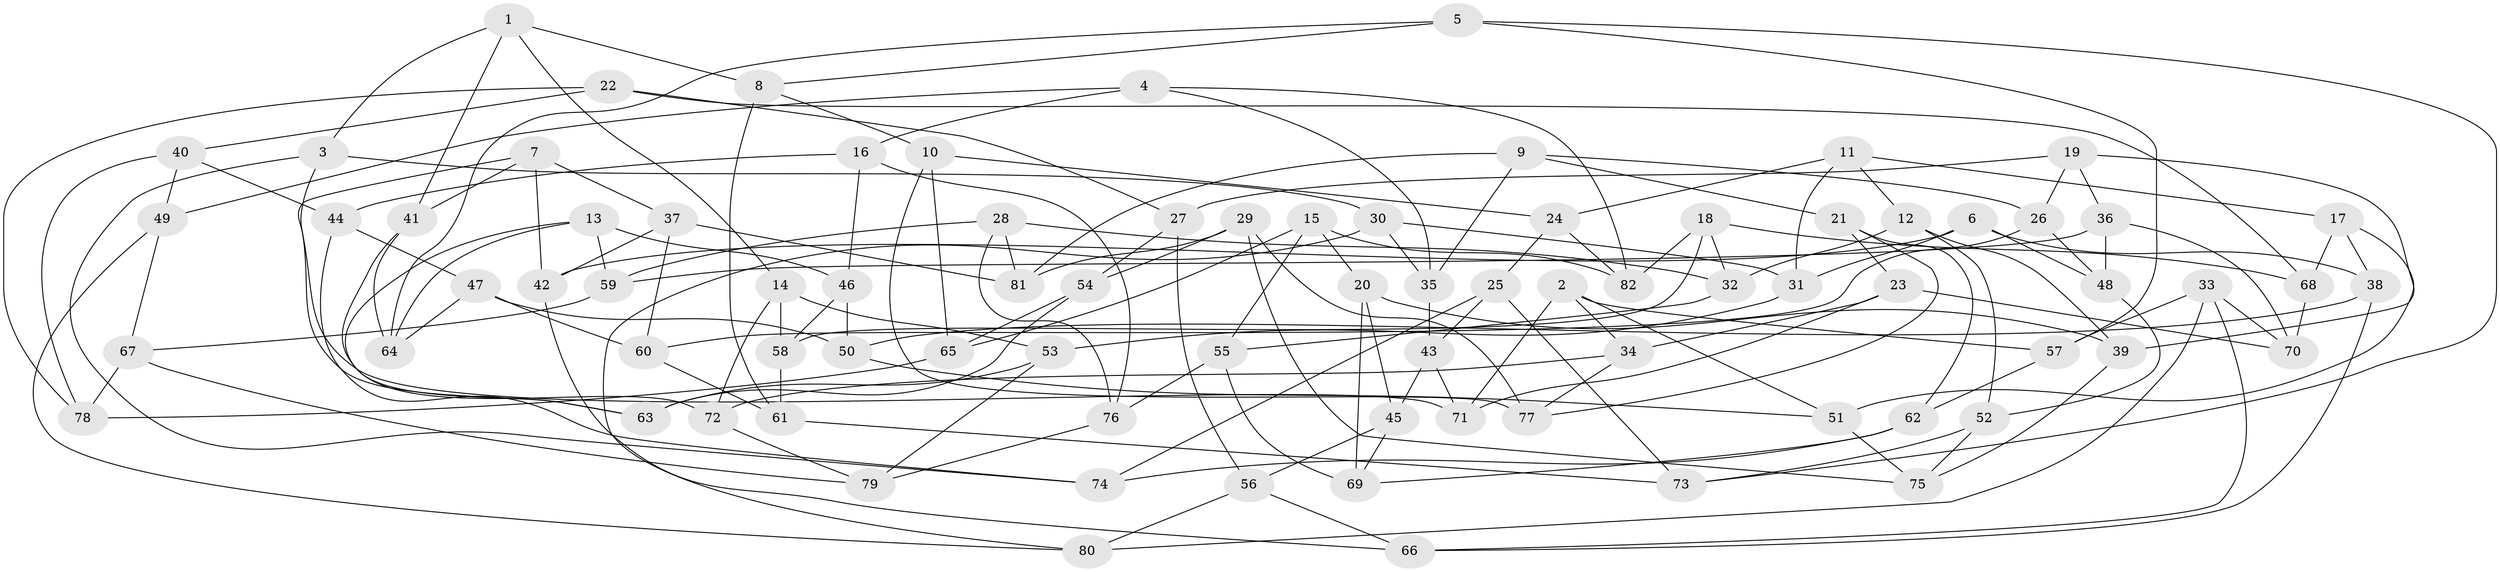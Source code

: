 // Generated by graph-tools (version 1.1) at 2025/37/03/09/25 02:37:47]
// undirected, 82 vertices, 164 edges
graph export_dot {
graph [start="1"]
  node [color=gray90,style=filled];
  1;
  2;
  3;
  4;
  5;
  6;
  7;
  8;
  9;
  10;
  11;
  12;
  13;
  14;
  15;
  16;
  17;
  18;
  19;
  20;
  21;
  22;
  23;
  24;
  25;
  26;
  27;
  28;
  29;
  30;
  31;
  32;
  33;
  34;
  35;
  36;
  37;
  38;
  39;
  40;
  41;
  42;
  43;
  44;
  45;
  46;
  47;
  48;
  49;
  50;
  51;
  52;
  53;
  54;
  55;
  56;
  57;
  58;
  59;
  60;
  61;
  62;
  63;
  64;
  65;
  66;
  67;
  68;
  69;
  70;
  71;
  72;
  73;
  74;
  75;
  76;
  77;
  78;
  79;
  80;
  81;
  82;
  1 -- 14;
  1 -- 41;
  1 -- 3;
  1 -- 8;
  2 -- 34;
  2 -- 57;
  2 -- 71;
  2 -- 51;
  3 -- 71;
  3 -- 74;
  3 -- 30;
  4 -- 49;
  4 -- 16;
  4 -- 35;
  4 -- 82;
  5 -- 64;
  5 -- 8;
  5 -- 73;
  5 -- 57;
  6 -- 38;
  6 -- 48;
  6 -- 31;
  6 -- 42;
  7 -- 41;
  7 -- 37;
  7 -- 42;
  7 -- 63;
  8 -- 61;
  8 -- 10;
  9 -- 26;
  9 -- 21;
  9 -- 35;
  9 -- 81;
  10 -- 24;
  10 -- 65;
  10 -- 77;
  11 -- 31;
  11 -- 12;
  11 -- 17;
  11 -- 24;
  12 -- 32;
  12 -- 39;
  12 -- 52;
  13 -- 64;
  13 -- 63;
  13 -- 46;
  13 -- 59;
  14 -- 53;
  14 -- 58;
  14 -- 72;
  15 -- 65;
  15 -- 20;
  15 -- 55;
  15 -- 82;
  16 -- 46;
  16 -- 44;
  16 -- 76;
  17 -- 68;
  17 -- 38;
  17 -- 51;
  18 -- 82;
  18 -- 58;
  18 -- 68;
  18 -- 32;
  19 -- 27;
  19 -- 36;
  19 -- 26;
  19 -- 39;
  20 -- 45;
  20 -- 69;
  20 -- 39;
  21 -- 62;
  21 -- 77;
  21 -- 23;
  22 -- 68;
  22 -- 40;
  22 -- 27;
  22 -- 78;
  23 -- 71;
  23 -- 70;
  23 -- 34;
  24 -- 82;
  24 -- 25;
  25 -- 73;
  25 -- 74;
  25 -- 43;
  26 -- 48;
  26 -- 60;
  27 -- 54;
  27 -- 56;
  28 -- 76;
  28 -- 81;
  28 -- 32;
  28 -- 59;
  29 -- 77;
  29 -- 75;
  29 -- 54;
  29 -- 81;
  30 -- 31;
  30 -- 35;
  30 -- 80;
  31 -- 53;
  32 -- 55;
  33 -- 80;
  33 -- 66;
  33 -- 70;
  33 -- 57;
  34 -- 72;
  34 -- 77;
  35 -- 43;
  36 -- 59;
  36 -- 70;
  36 -- 48;
  37 -- 81;
  37 -- 60;
  37 -- 42;
  38 -- 66;
  38 -- 50;
  39 -- 75;
  40 -- 44;
  40 -- 49;
  40 -- 78;
  41 -- 64;
  41 -- 72;
  42 -- 66;
  43 -- 71;
  43 -- 45;
  44 -- 74;
  44 -- 47;
  45 -- 69;
  45 -- 56;
  46 -- 50;
  46 -- 58;
  47 -- 60;
  47 -- 64;
  47 -- 50;
  48 -- 52;
  49 -- 67;
  49 -- 80;
  50 -- 51;
  51 -- 75;
  52 -- 73;
  52 -- 75;
  53 -- 79;
  53 -- 63;
  54 -- 63;
  54 -- 65;
  55 -- 76;
  55 -- 69;
  56 -- 66;
  56 -- 80;
  57 -- 62;
  58 -- 61;
  59 -- 67;
  60 -- 61;
  61 -- 73;
  62 -- 69;
  62 -- 74;
  65 -- 78;
  67 -- 78;
  67 -- 79;
  68 -- 70;
  72 -- 79;
  76 -- 79;
}
